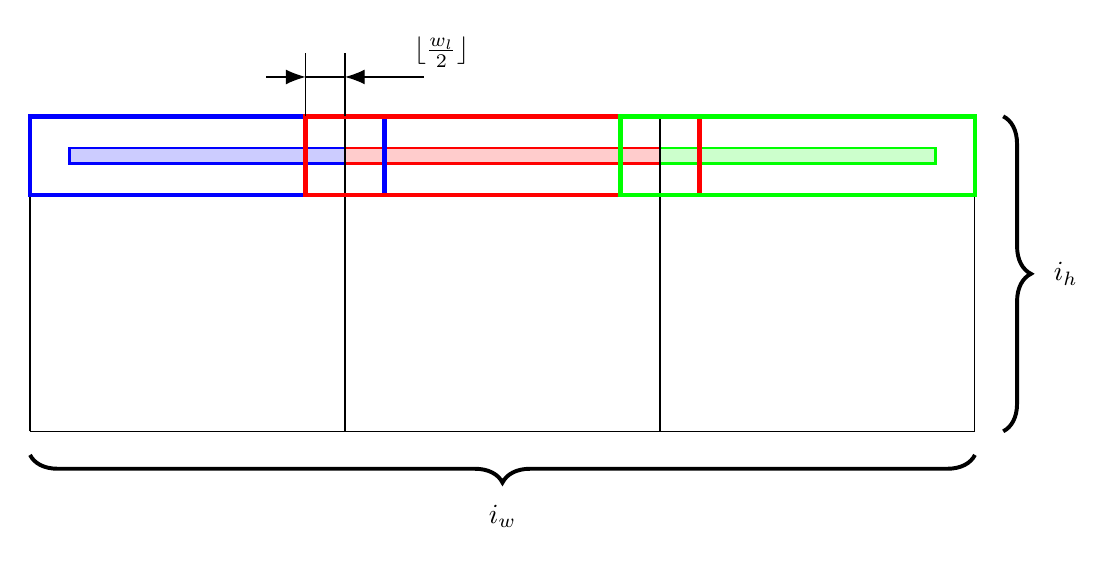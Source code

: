 % \tikzsetnextfilename{system-overview}
\begin{tikzpicture}[
    rounded corners=0mm,
    triangle/.style = {fill=blue!20, regular polygon, regular polygon sides=3 },
    node rotated/.style = {rotate=180},
    border rotated/.style = {shape border rotate=180}
]
    %coordinates
    \coordinate (orig)      at (0,0);

    \begin{pgfonlayer}{main}
        
        % Braces
        \draw [line width=0.5mm,decorate,decoration={brace,amplitude=10pt},xshift=-4pt,yshift=0pt] (12.5,4) -- (12.5,0) node [black,midway,xshift=0.5cm,anchor=west] {$i_h$};
        \draw [line width=0.5mm,decorate,decoration={brace,amplitude=10pt},xshift=-0pt,yshift=0pt] (12,-0.3) -- (0,-0.3) node [black,midway,yshift=-0.5cm,anchor=north] {$i_w$};
        
        % Center pixel
        % \draw[black,line width=0.5mm] (2,2) rectangle (3,3);
        
        % Window sizes
        \draw[blue,line width=0.6mm] (0,3) rectangle (4.5,4);
        \draw[red,line width=0.6mm] (3.5,3) rectangle (8.5,4);
        \draw[green,line width=0.6mm] (7.5,3) rectangle (12,4);
        % \draw[black,line width=0.6mm,dotted] (0,2) rectangle (3,5);

        % Meas lines
        \path[draw,-] (3.5,4) -- (3.5,4.8);
        \path[draw,-] (4.0,4) -- (4.0,4.8);
        \path[draw,-{Latex[length=2.5mm]}] (3,4.5) -- (3.5,4.5);
        \path[draw,-] (3.5,4.5) -- (4.0,4.5);
        \path[draw,-{Latex[length=2.5mm]}] (5,4.5) -- (4.0,4.5) 
            node[near start, anchor=south west] {$\lfloor \frac{w_l}{2} \rfloor$};
        % Arrows
        % \path[draw,-{Latex[length=2.5mm]}] (0,7.5) -- (4,7.5) 
        %     node[near start, above] () {iterate} ;
        % \path[draw,-{Latex[length=3.5mm]},line width=0.4mm] (-0.5,7) -- (-0.5,3) 
        %     node[near start, above,rotate=270] () {iterate} ;

        % Axis
        % \foreach \x in {0,1,2,3,4}
        %     \node[anchor=north] at ($(-0.5,5)-(0,\x)$)  {$\x$};

    \end{pgfonlayer}

    % Foreground
    \begin{pgfonlayer}{foreground}
        
    \end{pgfonlayer} 

    % Background
    \begin{pgfonlayer}{background}
        % resulting lines
        \draw[blue,line width=0.3mm,fill=blue!20] (0.5,3.4) rectangle (4,3.6);
        \draw[red,line width=0.3mm,fill=red!20] (4,3.4) rectangle (8,3.6);
        \draw[green,line width=0.3mm,fill=green!20] (8,3.4) rectangle (11.5,3.6);
        % % Init pixels
        % \draw[fill=gray!20] (0,3) rectangle (6,7);
        % % Iter pixels
        % \draw[pattern=north east lines, pattern color=gray!60] (0,2) rectangle (6,3);
        % Grid
        \draw[step=4cm,black] (0,0) grid (12,4);
    \end{pgfonlayer} 

\end{tikzpicture}